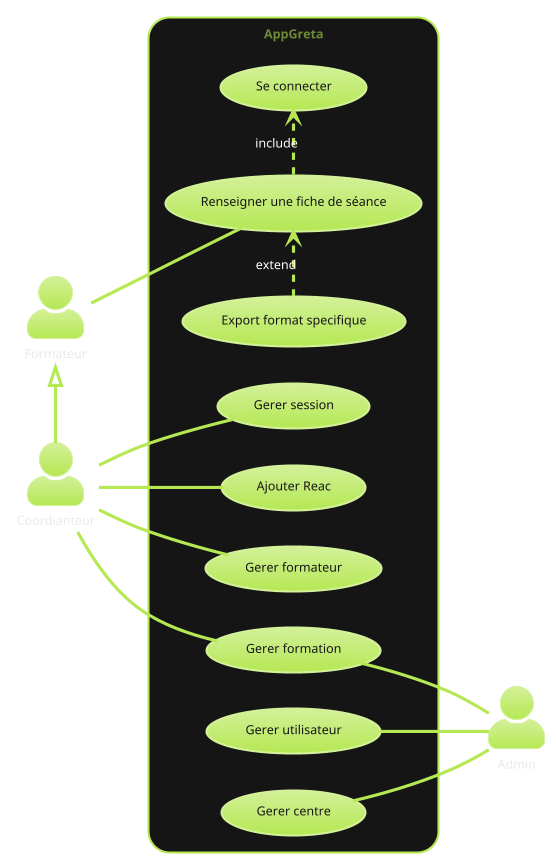 @startuml
!theme hacker

left to right direction
skinparam actorStyle awesome
actor "Formateur" as forma
actor "Coordianteur" as coor
actor "Admin" as admin
rectangle AppGreta {
  usecase "Renseigner une fiche de séance" as UC1
  usecase "Se connecter" as UC2
  usecase "Export format specifique" as UC3
  usecase "Gerer session" as UC4
  usecase "Ajouter Reac" as UC5
  usecase "Gerer formateur" as UC6
  usecase "Gerer formation" as UC10
  usecase "Gerer utilisateur" as UC11
  usecase "Gerer centre" as UC12
}
forma <|- coor
forma -- UC1
UC1 .> UC2 :include
UC3 .> UC1 :extend
coor -- UC4
coor -- UC5
coor -- UC6
coor -- UC10
UC10 -- admin
UC11 -- admin
UC12 -- admin

@enduml
